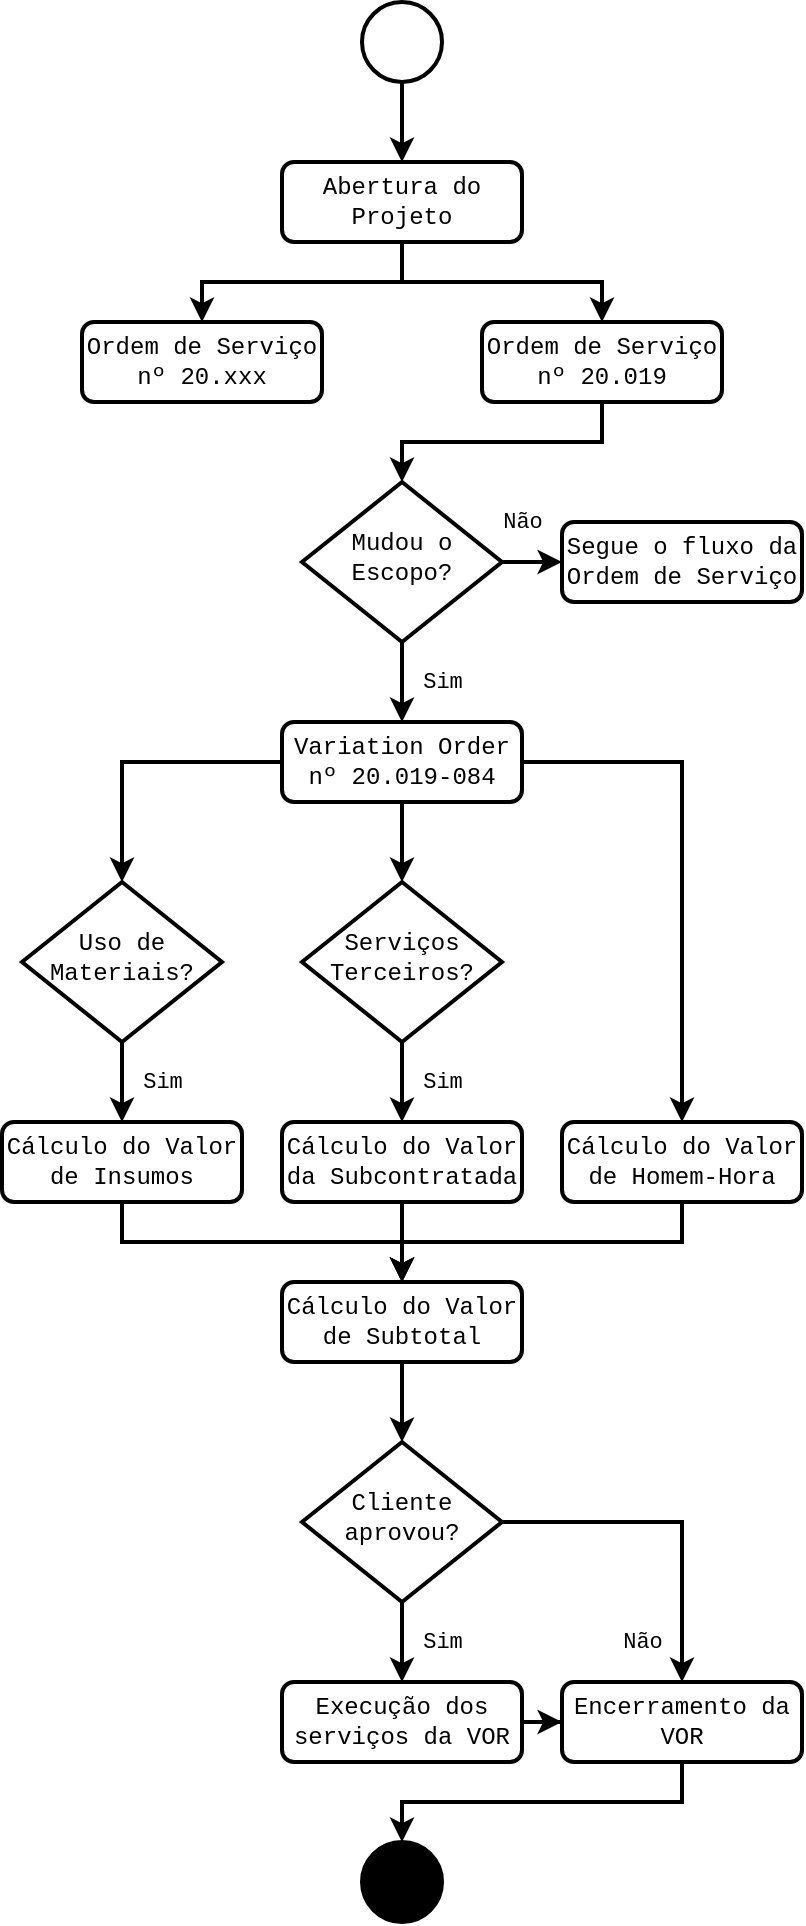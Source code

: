 <mxfile version="15.3.0" type="device"><diagram id="C5RBs43oDa-KdzZeNtuy" name="Page-1"><mxGraphModel dx="813" dy="449" grid="1" gridSize="10" guides="1" tooltips="1" connect="1" arrows="1" fold="1" page="1" pageScale="1" pageWidth="827" pageHeight="1169" math="0" shadow="0"><root><mxCell id="WIyWlLk6GJQsqaUBKTNV-0"/><mxCell id="WIyWlLk6GJQsqaUBKTNV-1" parent="WIyWlLk6GJQsqaUBKTNV-0"/><mxCell id="QrxIrY76zfx99ajgCall-4" style="edgeStyle=orthogonalEdgeStyle;rounded=0;orthogonalLoop=1;jettySize=auto;html=1;fontFamily=Courier New;strokeWidth=2;" edge="1" parent="WIyWlLk6GJQsqaUBKTNV-1" source="WIyWlLk6GJQsqaUBKTNV-3" target="QrxIrY76zfx99ajgCall-2"><mxGeometry relative="1" as="geometry"/></mxCell><mxCell id="QrxIrY76zfx99ajgCall-5" style="edgeStyle=orthogonalEdgeStyle;rounded=0;orthogonalLoop=1;jettySize=auto;html=1;fontFamily=Courier New;strokeWidth=2;" edge="1" parent="WIyWlLk6GJQsqaUBKTNV-1" source="WIyWlLk6GJQsqaUBKTNV-3" target="QrxIrY76zfx99ajgCall-3"><mxGeometry relative="1" as="geometry"/></mxCell><mxCell id="WIyWlLk6GJQsqaUBKTNV-3" value="Abertura do Projeto" style="rounded=1;whiteSpace=wrap;html=1;fontSize=12;glass=0;strokeWidth=2;shadow=0;fontFamily=Courier New;" parent="WIyWlLk6GJQsqaUBKTNV-1" vertex="1"><mxGeometry x="340" y="120" width="120" height="40" as="geometry"/></mxCell><mxCell id="QrxIrY76zfx99ajgCall-40" style="edgeStyle=orthogonalEdgeStyle;rounded=0;orthogonalLoop=1;jettySize=auto;html=1;entryX=0;entryY=0.5;entryDx=0;entryDy=0;fontFamily=Courier New;strokeWidth=2;" edge="1" parent="WIyWlLk6GJQsqaUBKTNV-1" source="WIyWlLk6GJQsqaUBKTNV-6" target="QrxIrY76zfx99ajgCall-39"><mxGeometry relative="1" as="geometry"/></mxCell><mxCell id="QrxIrY76zfx99ajgCall-41" value="Não" style="edgeLabel;html=1;align=center;verticalAlign=middle;resizable=0;points=[];fontFamily=Courier New;" vertex="1" connectable="0" parent="QrxIrY76zfx99ajgCall-40"><mxGeometry x="-0.8" relative="1" as="geometry"><mxPoint x="5" y="-20" as="offset"/></mxGeometry></mxCell><mxCell id="QrxIrY76zfx99ajgCall-42" style="edgeStyle=orthogonalEdgeStyle;rounded=0;orthogonalLoop=1;jettySize=auto;html=1;entryX=0.5;entryY=0;entryDx=0;entryDy=0;fontFamily=Courier New;strokeWidth=2;" edge="1" parent="WIyWlLk6GJQsqaUBKTNV-1" source="WIyWlLk6GJQsqaUBKTNV-6" target="WIyWlLk6GJQsqaUBKTNV-7"><mxGeometry relative="1" as="geometry"/></mxCell><mxCell id="QrxIrY76zfx99ajgCall-43" value="Sim" style="edgeLabel;html=1;align=center;verticalAlign=middle;resizable=0;points=[];fontFamily=Courier New;" vertex="1" connectable="0" parent="QrxIrY76zfx99ajgCall-42"><mxGeometry x="-0.303" y="2" relative="1" as="geometry"><mxPoint x="18" y="6" as="offset"/></mxGeometry></mxCell><mxCell id="WIyWlLk6GJQsqaUBKTNV-6" value="Mudou o Escopo?" style="rhombus;whiteSpace=wrap;html=1;shadow=0;fontFamily=Courier New;fontSize=12;align=center;strokeWidth=2;spacing=6;spacingTop=-4;" parent="WIyWlLk6GJQsqaUBKTNV-1" vertex="1"><mxGeometry x="350" y="280" width="100" height="80" as="geometry"/></mxCell><mxCell id="QrxIrY76zfx99ajgCall-31" style="edgeStyle=orthogonalEdgeStyle;rounded=0;orthogonalLoop=1;jettySize=auto;html=1;fontFamily=Courier New;strokeWidth=2;" edge="1" parent="WIyWlLk6GJQsqaUBKTNV-1" source="WIyWlLk6GJQsqaUBKTNV-7" target="QrxIrY76zfx99ajgCall-13"><mxGeometry relative="1" as="geometry"/></mxCell><mxCell id="QrxIrY76zfx99ajgCall-32" style="edgeStyle=orthogonalEdgeStyle;rounded=0;orthogonalLoop=1;jettySize=auto;html=1;fontFamily=Courier New;strokeWidth=2;" edge="1" parent="WIyWlLk6GJQsqaUBKTNV-1" source="WIyWlLk6GJQsqaUBKTNV-7" target="QrxIrY76zfx99ajgCall-11"><mxGeometry relative="1" as="geometry"/></mxCell><mxCell id="QrxIrY76zfx99ajgCall-33" style="edgeStyle=orthogonalEdgeStyle;rounded=0;orthogonalLoop=1;jettySize=auto;html=1;fontFamily=Courier New;strokeWidth=2;" edge="1" parent="WIyWlLk6GJQsqaUBKTNV-1" source="WIyWlLk6GJQsqaUBKTNV-7" target="QrxIrY76zfx99ajgCall-25"><mxGeometry relative="1" as="geometry"/></mxCell><mxCell id="WIyWlLk6GJQsqaUBKTNV-7" value="Variation Order&lt;br&gt;nº 20.019-084" style="rounded=1;whiteSpace=wrap;html=1;fontSize=12;glass=0;strokeWidth=2;shadow=0;fontFamily=Courier New;" parent="WIyWlLk6GJQsqaUBKTNV-1" vertex="1"><mxGeometry x="340" y="400" width="120" height="40" as="geometry"/></mxCell><mxCell id="QrxIrY76zfx99ajgCall-2" value="Ordem de Serviço&lt;br&gt;nº 20.xxx" style="rounded=1;whiteSpace=wrap;html=1;fontSize=12;glass=0;strokeWidth=2;shadow=0;fontFamily=Courier New;" vertex="1" parent="WIyWlLk6GJQsqaUBKTNV-1"><mxGeometry x="240" y="200" width="120" height="40" as="geometry"/></mxCell><mxCell id="QrxIrY76zfx99ajgCall-6" style="edgeStyle=orthogonalEdgeStyle;rounded=0;orthogonalLoop=1;jettySize=auto;html=1;fontFamily=Courier New;exitX=0.5;exitY=1;exitDx=0;exitDy=0;strokeWidth=2;" edge="1" parent="WIyWlLk6GJQsqaUBKTNV-1" source="QrxIrY76zfx99ajgCall-3" target="WIyWlLk6GJQsqaUBKTNV-6"><mxGeometry relative="1" as="geometry"/></mxCell><mxCell id="QrxIrY76zfx99ajgCall-3" value="Ordem de Serviço nº 20.019" style="rounded=1;whiteSpace=wrap;html=1;fontSize=12;glass=0;strokeWidth=2;shadow=0;fontFamily=Courier New;" vertex="1" parent="WIyWlLk6GJQsqaUBKTNV-1"><mxGeometry x="440" y="200" width="120" height="40" as="geometry"/></mxCell><mxCell id="QrxIrY76zfx99ajgCall-28" style="edgeStyle=orthogonalEdgeStyle;rounded=0;orthogonalLoop=1;jettySize=auto;html=1;entryX=0.5;entryY=0;entryDx=0;entryDy=0;fontFamily=Courier New;strokeWidth=2;" edge="1" parent="WIyWlLk6GJQsqaUBKTNV-1" source="QrxIrY76zfx99ajgCall-7" target="QrxIrY76zfx99ajgCall-27"><mxGeometry relative="1" as="geometry"><Array as="points"><mxPoint x="260" y="660"/><mxPoint x="400" y="660"/></Array></mxGeometry></mxCell><mxCell id="QrxIrY76zfx99ajgCall-7" value="Cálculo do Valor de Insumos" style="rounded=1;whiteSpace=wrap;html=1;fontSize=12;glass=0;strokeWidth=2;shadow=0;fontFamily=Courier New;" vertex="1" parent="WIyWlLk6GJQsqaUBKTNV-1"><mxGeometry x="200" y="600" width="120" height="40" as="geometry"/></mxCell><mxCell id="QrxIrY76zfx99ajgCall-10" style="edgeStyle=orthogonalEdgeStyle;rounded=0;orthogonalLoop=1;jettySize=auto;html=1;entryX=0.5;entryY=0;entryDx=0;entryDy=0;fontFamily=Courier New;strokeWidth=2;" edge="1" parent="WIyWlLk6GJQsqaUBKTNV-1" source="QrxIrY76zfx99ajgCall-8" target="WIyWlLk6GJQsqaUBKTNV-3"><mxGeometry relative="1" as="geometry"/></mxCell><mxCell id="QrxIrY76zfx99ajgCall-8" value="" style="strokeWidth=2;html=1;shape=mxgraph.flowchart.start_2;whiteSpace=wrap;fontFamily=Courier New;" vertex="1" parent="WIyWlLk6GJQsqaUBKTNV-1"><mxGeometry x="380" y="40" width="40" height="40" as="geometry"/></mxCell><mxCell id="QrxIrY76zfx99ajgCall-20" style="edgeStyle=orthogonalEdgeStyle;rounded=0;orthogonalLoop=1;jettySize=auto;html=1;entryX=0.5;entryY=0;entryDx=0;entryDy=0;fontFamily=Courier New;strokeWidth=2;" edge="1" parent="WIyWlLk6GJQsqaUBKTNV-1" source="QrxIrY76zfx99ajgCall-11" target="QrxIrY76zfx99ajgCall-19"><mxGeometry relative="1" as="geometry"/></mxCell><mxCell id="QrxIrY76zfx99ajgCall-21" value="Sim" style="edgeLabel;html=1;align=center;verticalAlign=middle;resizable=0;points=[];fontFamily=Courier New;" vertex="1" connectable="0" parent="QrxIrY76zfx99ajgCall-20"><mxGeometry x="0.5" relative="1" as="geometry"><mxPoint x="20" y="-10" as="offset"/></mxGeometry></mxCell><mxCell id="QrxIrY76zfx99ajgCall-11" value="Serviços Terceiros?" style="rhombus;whiteSpace=wrap;html=1;shadow=0;fontFamily=Courier New;fontSize=12;align=center;strokeWidth=2;spacing=6;spacingTop=-4;" vertex="1" parent="WIyWlLk6GJQsqaUBKTNV-1"><mxGeometry x="350" y="480" width="100" height="80" as="geometry"/></mxCell><mxCell id="QrxIrY76zfx99ajgCall-23" style="edgeStyle=orthogonalEdgeStyle;rounded=0;orthogonalLoop=1;jettySize=auto;html=1;entryX=0.5;entryY=0;entryDx=0;entryDy=0;fontFamily=Courier New;strokeWidth=2;" edge="1" parent="WIyWlLk6GJQsqaUBKTNV-1" source="QrxIrY76zfx99ajgCall-13" target="QrxIrY76zfx99ajgCall-7"><mxGeometry relative="1" as="geometry"/></mxCell><mxCell id="QrxIrY76zfx99ajgCall-24" value="Sim" style="edgeLabel;html=1;align=center;verticalAlign=middle;resizable=0;points=[];fontFamily=Courier New;" vertex="1" connectable="0" parent="QrxIrY76zfx99ajgCall-23"><mxGeometry x="-0.712" y="1" relative="1" as="geometry"><mxPoint x="19" y="14" as="offset"/></mxGeometry></mxCell><mxCell id="QrxIrY76zfx99ajgCall-13" value="Uso de Materiais?" style="rhombus;whiteSpace=wrap;html=1;shadow=0;fontFamily=Courier New;fontSize=12;align=center;strokeWidth=2;spacing=6;spacingTop=-4;" vertex="1" parent="WIyWlLk6GJQsqaUBKTNV-1"><mxGeometry x="210" y="480" width="100" height="80" as="geometry"/></mxCell><mxCell id="QrxIrY76zfx99ajgCall-29" style="edgeStyle=orthogonalEdgeStyle;rounded=0;orthogonalLoop=1;jettySize=auto;html=1;entryX=0.5;entryY=0;entryDx=0;entryDy=0;fontFamily=Courier New;strokeWidth=2;" edge="1" parent="WIyWlLk6GJQsqaUBKTNV-1" source="QrxIrY76zfx99ajgCall-19" target="QrxIrY76zfx99ajgCall-27"><mxGeometry relative="1" as="geometry"/></mxCell><mxCell id="QrxIrY76zfx99ajgCall-19" value="Cálculo do Valor da Subcontratada" style="rounded=1;whiteSpace=wrap;html=1;fontSize=12;glass=0;strokeWidth=2;shadow=0;fontFamily=Courier New;" vertex="1" parent="WIyWlLk6GJQsqaUBKTNV-1"><mxGeometry x="340" y="600" width="120" height="40" as="geometry"/></mxCell><mxCell id="QrxIrY76zfx99ajgCall-30" style="edgeStyle=orthogonalEdgeStyle;rounded=0;orthogonalLoop=1;jettySize=auto;html=1;fontFamily=Courier New;strokeWidth=2;" edge="1" parent="WIyWlLk6GJQsqaUBKTNV-1" source="QrxIrY76zfx99ajgCall-25"><mxGeometry relative="1" as="geometry"><mxPoint x="400" y="680" as="targetPoint"/><Array as="points"><mxPoint x="540" y="660"/><mxPoint x="400" y="660"/></Array></mxGeometry></mxCell><mxCell id="QrxIrY76zfx99ajgCall-25" value="Cálculo do Valor de Homem-Hora" style="rounded=1;whiteSpace=wrap;html=1;fontSize=12;glass=0;strokeWidth=2;shadow=0;fontFamily=Courier New;" vertex="1" parent="WIyWlLk6GJQsqaUBKTNV-1"><mxGeometry x="480" y="600" width="120" height="40" as="geometry"/></mxCell><mxCell id="QrxIrY76zfx99ajgCall-57" style="edgeStyle=orthogonalEdgeStyle;rounded=0;orthogonalLoop=1;jettySize=auto;html=1;entryX=0.5;entryY=0;entryDx=0;entryDy=0;fontFamily=Courier New;strokeWidth=2;" edge="1" parent="WIyWlLk6GJQsqaUBKTNV-1" source="QrxIrY76zfx99ajgCall-27" target="QrxIrY76zfx99ajgCall-34"><mxGeometry relative="1" as="geometry"/></mxCell><mxCell id="QrxIrY76zfx99ajgCall-27" value="Cálculo do Valor de Subtotal" style="rounded=1;whiteSpace=wrap;html=1;fontSize=12;glass=0;strokeWidth=2;shadow=0;fontFamily=Courier New;" vertex="1" parent="WIyWlLk6GJQsqaUBKTNV-1"><mxGeometry x="340" y="680" width="120" height="40" as="geometry"/></mxCell><mxCell id="QrxIrY76zfx99ajgCall-45" style="edgeStyle=orthogonalEdgeStyle;rounded=0;orthogonalLoop=1;jettySize=auto;html=1;fontFamily=Courier New;strokeWidth=2;" edge="1" parent="WIyWlLk6GJQsqaUBKTNV-1" source="QrxIrY76zfx99ajgCall-34" target="QrxIrY76zfx99ajgCall-44"><mxGeometry relative="1" as="geometry"/></mxCell><mxCell id="QrxIrY76zfx99ajgCall-46" value="Não" style="edgeLabel;html=1;align=center;verticalAlign=middle;resizable=0;points=[];fontFamily=Courier New;" vertex="1" connectable="0" parent="QrxIrY76zfx99ajgCall-45"><mxGeometry x="0.324" relative="1" as="geometry"><mxPoint x="-20" y="37" as="offset"/></mxGeometry></mxCell><mxCell id="QrxIrY76zfx99ajgCall-51" style="edgeStyle=orthogonalEdgeStyle;rounded=0;orthogonalLoop=1;jettySize=auto;html=1;entryX=0.5;entryY=0;entryDx=0;entryDy=0;fontFamily=Courier New;strokeWidth=2;" edge="1" parent="WIyWlLk6GJQsqaUBKTNV-1" source="QrxIrY76zfx99ajgCall-34" target="QrxIrY76zfx99ajgCall-50"><mxGeometry relative="1" as="geometry"/></mxCell><mxCell id="QrxIrY76zfx99ajgCall-56" value="Sim" style="edgeLabel;html=1;align=center;verticalAlign=middle;resizable=0;points=[];fontFamily=Courier New;" vertex="1" connectable="0" parent="QrxIrY76zfx99ajgCall-51"><mxGeometry x="-0.673" y="1" relative="1" as="geometry"><mxPoint x="19" y="13" as="offset"/></mxGeometry></mxCell><mxCell id="QrxIrY76zfx99ajgCall-34" value="Cliente aprovou?" style="rhombus;whiteSpace=wrap;html=1;shadow=0;fontFamily=Courier New;fontSize=12;align=center;strokeWidth=2;spacing=6;spacingTop=-4;" vertex="1" parent="WIyWlLk6GJQsqaUBKTNV-1"><mxGeometry x="350" y="760" width="100" height="80" as="geometry"/></mxCell><mxCell id="QrxIrY76zfx99ajgCall-39" value="Segue o fluxo da Ordem de Serviço" style="rounded=1;whiteSpace=wrap;html=1;fontSize=12;glass=0;strokeWidth=2;shadow=0;fontFamily=Courier New;" vertex="1" parent="WIyWlLk6GJQsqaUBKTNV-1"><mxGeometry x="480" y="300" width="120" height="40" as="geometry"/></mxCell><mxCell id="QrxIrY76zfx99ajgCall-55" style="edgeStyle=orthogonalEdgeStyle;rounded=0;orthogonalLoop=1;jettySize=auto;html=1;entryX=0.5;entryY=0;entryDx=0;entryDy=0;entryPerimeter=0;fontFamily=Courier New;strokeWidth=2;" edge="1" parent="WIyWlLk6GJQsqaUBKTNV-1" source="QrxIrY76zfx99ajgCall-44" target="QrxIrY76zfx99ajgCall-47"><mxGeometry relative="1" as="geometry"><Array as="points"><mxPoint x="540" y="940"/><mxPoint x="400" y="940"/></Array></mxGeometry></mxCell><mxCell id="QrxIrY76zfx99ajgCall-44" value="Encerramento da VOR" style="rounded=1;whiteSpace=wrap;html=1;fontSize=12;glass=0;strokeWidth=2;shadow=0;fontFamily=Courier New;" vertex="1" parent="WIyWlLk6GJQsqaUBKTNV-1"><mxGeometry x="480" y="880" width="120" height="40" as="geometry"/></mxCell><mxCell id="QrxIrY76zfx99ajgCall-47" value="" style="strokeWidth=2;html=1;shape=mxgraph.flowchart.start_2;whiteSpace=wrap;fontFamily=Courier New;fillColor=#000000;" vertex="1" parent="WIyWlLk6GJQsqaUBKTNV-1"><mxGeometry x="380" y="960" width="40" height="40" as="geometry"/></mxCell><mxCell id="QrxIrY76zfx99ajgCall-54" style="edgeStyle=orthogonalEdgeStyle;rounded=0;orthogonalLoop=1;jettySize=auto;html=1;fontFamily=Courier New;strokeWidth=2;" edge="1" parent="WIyWlLk6GJQsqaUBKTNV-1" source="QrxIrY76zfx99ajgCall-50" target="QrxIrY76zfx99ajgCall-44"><mxGeometry relative="1" as="geometry"/></mxCell><mxCell id="QrxIrY76zfx99ajgCall-50" value="Execução dos serviços da VOR" style="rounded=1;whiteSpace=wrap;html=1;fontSize=12;glass=0;strokeWidth=2;shadow=0;fontFamily=Courier New;" vertex="1" parent="WIyWlLk6GJQsqaUBKTNV-1"><mxGeometry x="340" y="880" width="120" height="40" as="geometry"/></mxCell></root></mxGraphModel></diagram></mxfile>